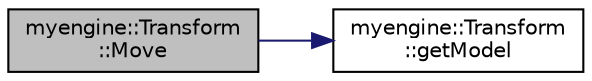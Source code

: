 digraph "myengine::Transform::Move"
{
 // LATEX_PDF_SIZE
  edge [fontname="Helvetica",fontsize="10",labelfontname="Helvetica",labelfontsize="10"];
  node [fontname="Helvetica",fontsize="10",shape=record];
  rankdir="LR";
  Node1 [label="myengine::Transform\l::Move",height=0.2,width=0.4,color="black", fillcolor="grey75", style="filled", fontcolor="black",tooltip="Moves the object."];
  Node1 -> Node2 [color="midnightblue",fontsize="10",style="solid",fontname="Helvetica"];
  Node2 [label="myengine::Transform\l::getModel",height=0.2,width=0.4,color="black", fillcolor="white", style="filled",URL="$structmyengine_1_1_transform.html#a39aa8184d5a5d98725a100f28a81afca",tooltip="Gets the model."];
}
